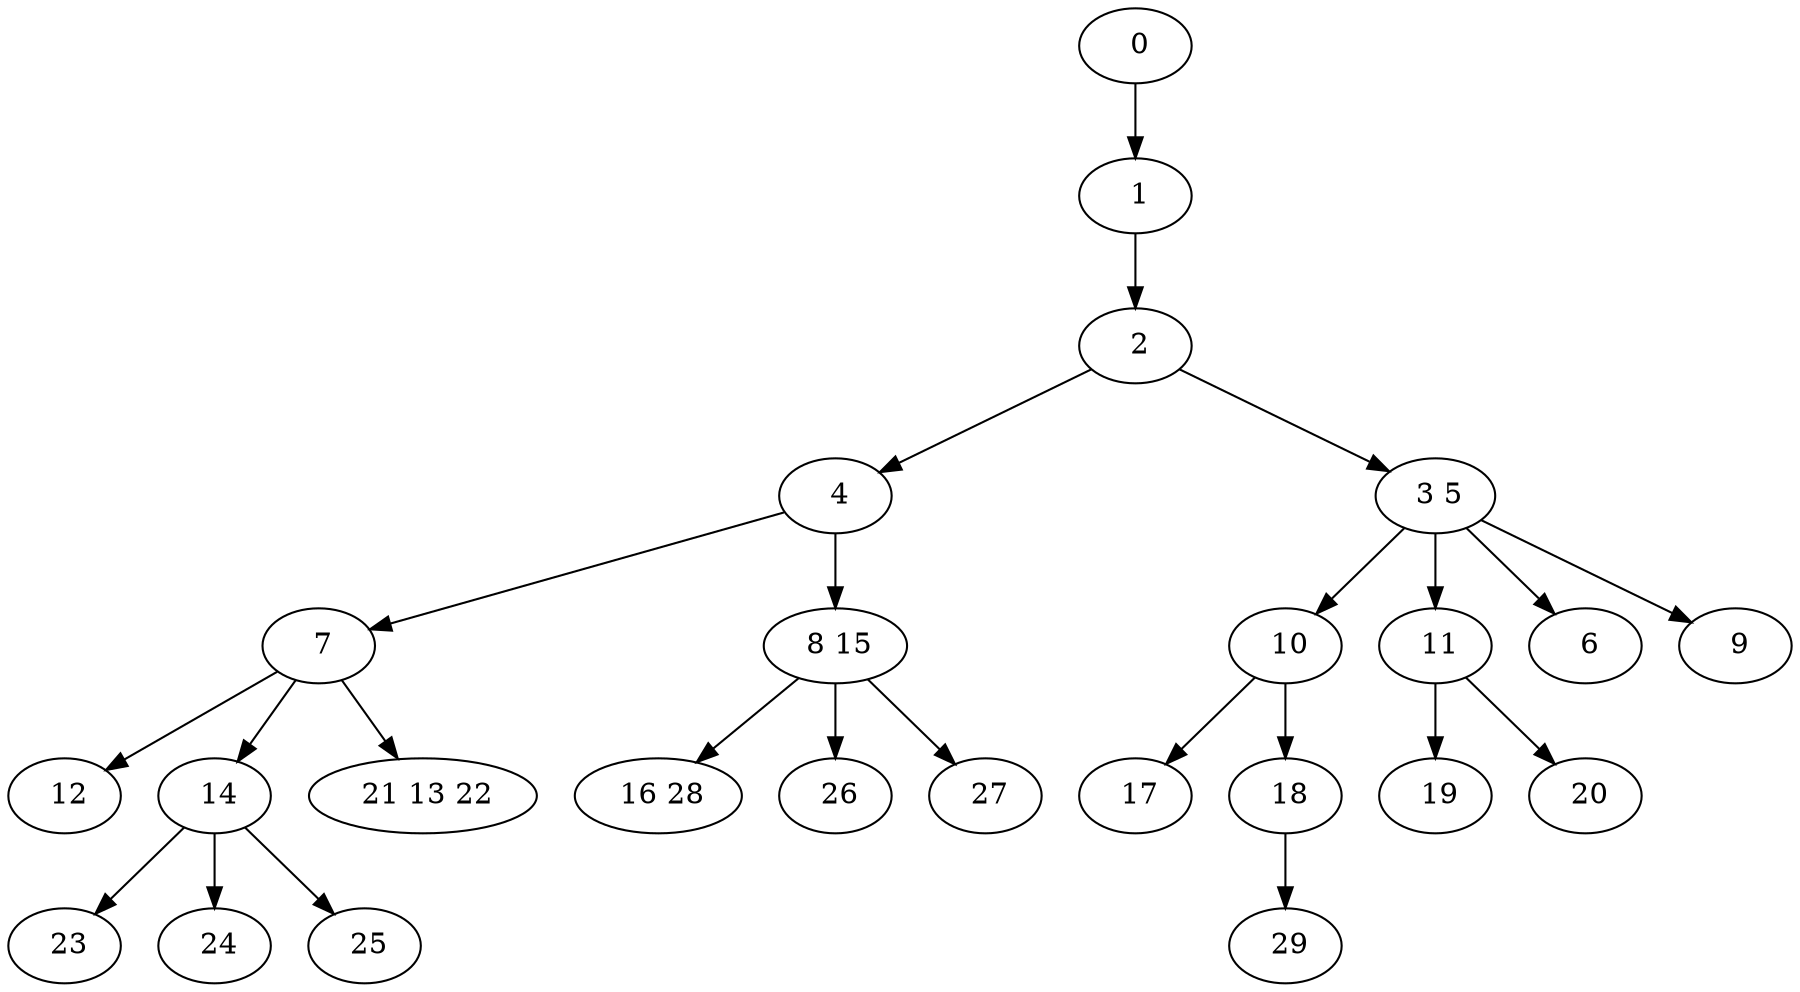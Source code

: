 digraph mytree {
" 0" -> " 1";
" 1" -> " 2";
" 2" -> " 4";
" 2" -> " 3 5";
" 4" -> " 7";
" 4" -> " 8 15";
" 3 5" -> " 10";
" 3 5" -> " 11";
" 3 5" -> " 6";
" 3 5" -> " 9";
" 7" -> " 12";
" 7" -> " 14";
" 7" -> " 21 13 22";
" 8 15" -> " 16 28";
" 8 15" -> " 26";
" 8 15" -> " 27";
" 12";
" 14" -> " 23";
" 14" -> " 24";
" 14" -> " 25";
" 21 13 22";
" 16 28";
" 10" -> " 17";
" 10" -> " 18";
" 17";
" 18" -> " 29";
" 11" -> " 19";
" 11" -> " 20";
" 19";
" 20";
" 23";
" 24";
" 25";
" 26";
" 27";
" 29";
" 6";
" 9";
}

